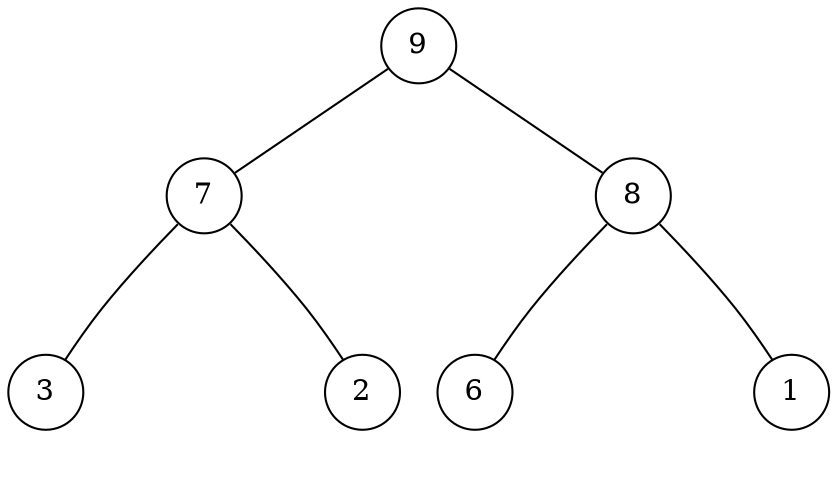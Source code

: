 graph G {
    node [shape=circle];
    node1 -- node2;
    node1 -- node3;
    node2 -- node4;
    node2 -- temp1[weight=10 style="invis"];
    node2 -- node5;
    node3 -- node6;
    node3 -- temp2[weight=10 style="invis"];
    node3 -- node7;
    node1[label="9"];
    node2[label="7"];
    node3[label="8"];
    node4[label="3"];
    node5[label="2"];
    node6[label="6"];
    node7[label="1"];
    temp1,temp2[style="invis"]
}